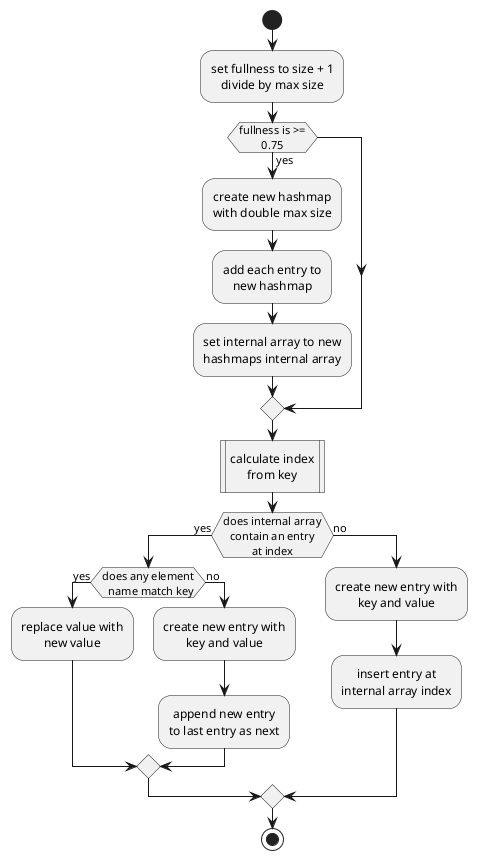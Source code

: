@startuml
skinparam defaultTextAlignment center

start

:set fullness to size + 1
divide by max size;

if (fullness is >=
0.75) then (yes)
  :create new hashmap
  with double max size;

  :add each entry to
  new hashmap;

  :set internal array to new
  hashmaps internal array;
endif

:calculate index
from key|

if (does internal array
contain an entry
at index) then (yes)
  if (does any element
  name match key) then (yes)
    :replace value with
    new value;
  else (no)
    :create new entry with
    key and value;

    :append new entry
    to last entry as next;
  endif
else (no)
  :create new entry with
  key and value;

  :insert entry at
  internal array index;
endif

stop

@enduml
